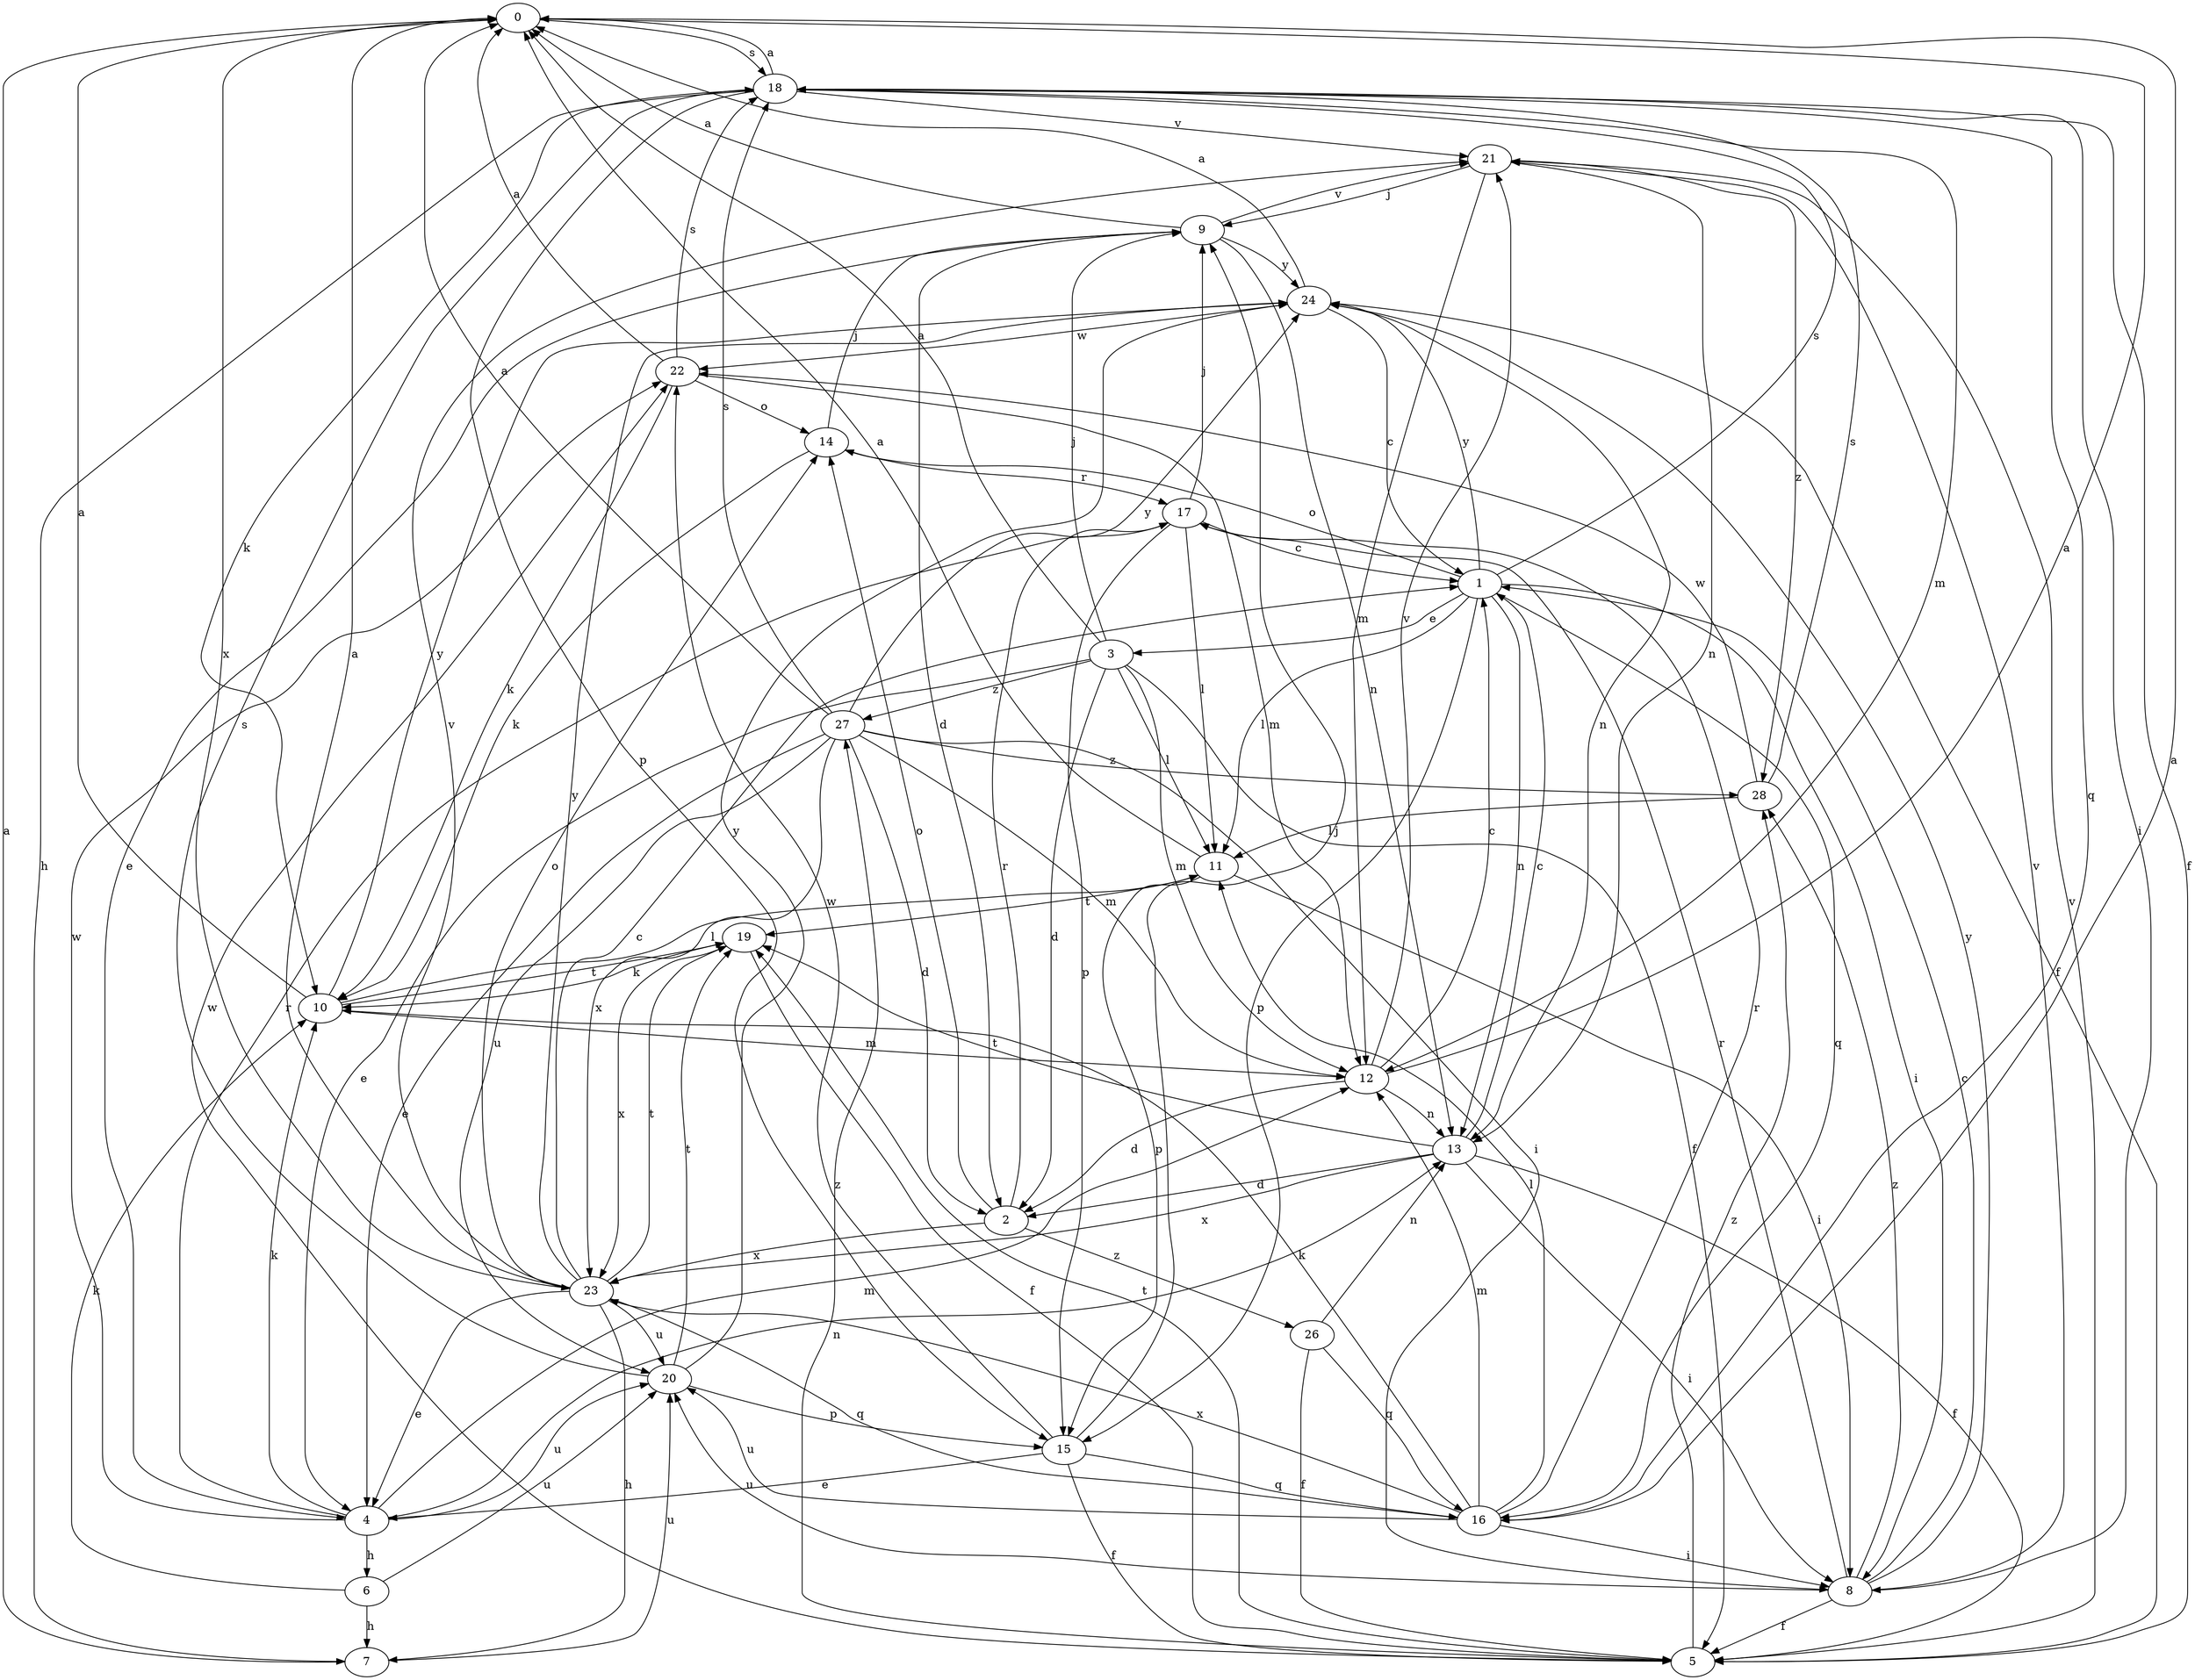 strict digraph  {
0;
1;
2;
3;
4;
5;
6;
7;
8;
9;
10;
11;
12;
13;
14;
15;
16;
17;
18;
19;
20;
21;
22;
23;
24;
26;
27;
28;
0 -> 18  [label=s];
0 -> 23  [label=x];
1 -> 3  [label=e];
1 -> 8  [label=i];
1 -> 11  [label=l];
1 -> 13  [label=n];
1 -> 14  [label=o];
1 -> 15  [label=p];
1 -> 16  [label=q];
1 -> 18  [label=s];
1 -> 24  [label=y];
2 -> 14  [label=o];
2 -> 17  [label=r];
2 -> 23  [label=x];
2 -> 26  [label=z];
3 -> 0  [label=a];
3 -> 2  [label=d];
3 -> 4  [label=e];
3 -> 5  [label=f];
3 -> 9  [label=j];
3 -> 11  [label=l];
3 -> 12  [label=m];
3 -> 27  [label=z];
4 -> 6  [label=h];
4 -> 10  [label=k];
4 -> 12  [label=m];
4 -> 13  [label=n];
4 -> 17  [label=r];
4 -> 20  [label=u];
4 -> 22  [label=w];
5 -> 19  [label=t];
5 -> 21  [label=v];
5 -> 22  [label=w];
5 -> 27  [label=z];
5 -> 28  [label=z];
6 -> 7  [label=h];
6 -> 10  [label=k];
6 -> 20  [label=u];
7 -> 0  [label=a];
7 -> 20  [label=u];
8 -> 1  [label=c];
8 -> 5  [label=f];
8 -> 17  [label=r];
8 -> 20  [label=u];
8 -> 21  [label=v];
8 -> 24  [label=y];
8 -> 28  [label=z];
9 -> 0  [label=a];
9 -> 2  [label=d];
9 -> 4  [label=e];
9 -> 13  [label=n];
9 -> 21  [label=v];
9 -> 24  [label=y];
10 -> 0  [label=a];
10 -> 11  [label=l];
10 -> 12  [label=m];
10 -> 19  [label=t];
10 -> 24  [label=y];
11 -> 0  [label=a];
11 -> 8  [label=i];
11 -> 15  [label=p];
11 -> 19  [label=t];
12 -> 0  [label=a];
12 -> 1  [label=c];
12 -> 2  [label=d];
12 -> 13  [label=n];
12 -> 21  [label=v];
13 -> 1  [label=c];
13 -> 2  [label=d];
13 -> 5  [label=f];
13 -> 8  [label=i];
13 -> 19  [label=t];
13 -> 23  [label=x];
14 -> 9  [label=j];
14 -> 10  [label=k];
14 -> 17  [label=r];
15 -> 4  [label=e];
15 -> 5  [label=f];
15 -> 9  [label=j];
15 -> 16  [label=q];
15 -> 22  [label=w];
16 -> 0  [label=a];
16 -> 8  [label=i];
16 -> 10  [label=k];
16 -> 11  [label=l];
16 -> 12  [label=m];
16 -> 17  [label=r];
16 -> 20  [label=u];
16 -> 23  [label=x];
17 -> 1  [label=c];
17 -> 9  [label=j];
17 -> 11  [label=l];
17 -> 15  [label=p];
18 -> 0  [label=a];
18 -> 5  [label=f];
18 -> 7  [label=h];
18 -> 8  [label=i];
18 -> 10  [label=k];
18 -> 12  [label=m];
18 -> 15  [label=p];
18 -> 16  [label=q];
18 -> 21  [label=v];
19 -> 5  [label=f];
19 -> 10  [label=k];
19 -> 23  [label=x];
20 -> 15  [label=p];
20 -> 18  [label=s];
20 -> 19  [label=t];
20 -> 24  [label=y];
21 -> 9  [label=j];
21 -> 12  [label=m];
21 -> 13  [label=n];
21 -> 28  [label=z];
22 -> 0  [label=a];
22 -> 10  [label=k];
22 -> 12  [label=m];
22 -> 14  [label=o];
22 -> 18  [label=s];
23 -> 0  [label=a];
23 -> 1  [label=c];
23 -> 4  [label=e];
23 -> 7  [label=h];
23 -> 14  [label=o];
23 -> 16  [label=q];
23 -> 19  [label=t];
23 -> 20  [label=u];
23 -> 21  [label=v];
23 -> 24  [label=y];
24 -> 0  [label=a];
24 -> 1  [label=c];
24 -> 5  [label=f];
24 -> 13  [label=n];
24 -> 22  [label=w];
26 -> 5  [label=f];
26 -> 13  [label=n];
26 -> 16  [label=q];
27 -> 0  [label=a];
27 -> 2  [label=d];
27 -> 4  [label=e];
27 -> 8  [label=i];
27 -> 12  [label=m];
27 -> 18  [label=s];
27 -> 20  [label=u];
27 -> 23  [label=x];
27 -> 24  [label=y];
27 -> 28  [label=z];
28 -> 11  [label=l];
28 -> 18  [label=s];
28 -> 22  [label=w];
}
